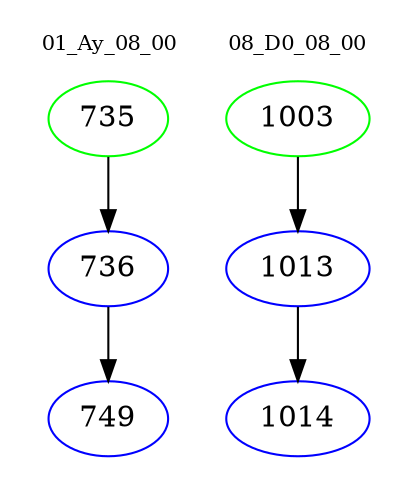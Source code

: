 digraph{
subgraph cluster_0 {
color = white
label = "01_Ay_08_00";
fontsize=10;
T0_735 [label="735", color="green"]
T0_735 -> T0_736 [color="black"]
T0_736 [label="736", color="blue"]
T0_736 -> T0_749 [color="black"]
T0_749 [label="749", color="blue"]
}
subgraph cluster_1 {
color = white
label = "08_D0_08_00";
fontsize=10;
T1_1003 [label="1003", color="green"]
T1_1003 -> T1_1013 [color="black"]
T1_1013 [label="1013", color="blue"]
T1_1013 -> T1_1014 [color="black"]
T1_1014 [label="1014", color="blue"]
}
}
